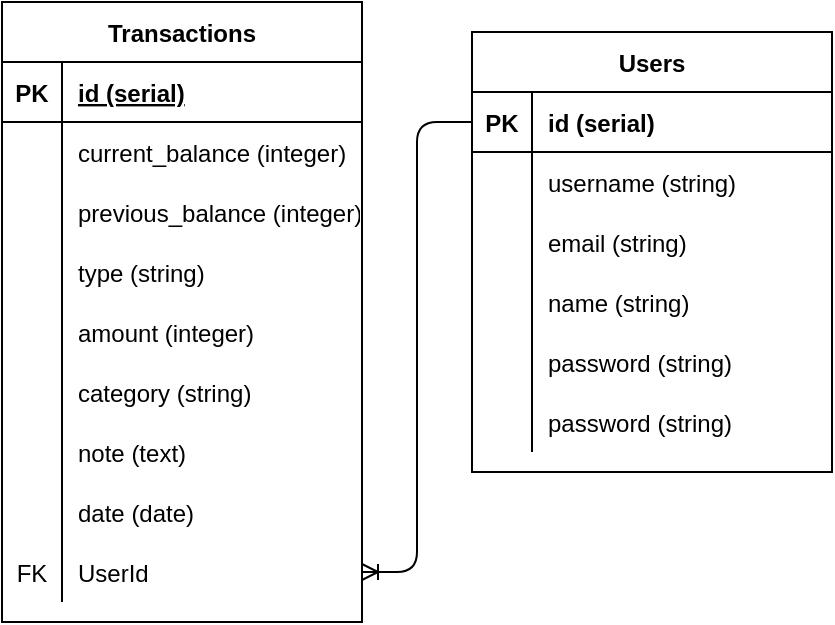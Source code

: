 <mxfile version="15.8.6" type="device"><diagram id="R2lEEEUBdFMjLlhIrx00" name="Page-1"><mxGraphModel dx="1736" dy="920" grid="1" gridSize="10" guides="1" tooltips="1" connect="1" arrows="1" fold="1" page="1" pageScale="1" pageWidth="850" pageHeight="1100" math="0" shadow="0" extFonts="Permanent Marker^https://fonts.googleapis.com/css?family=Permanent+Marker"><root><mxCell id="0"/><mxCell id="1" parent="0"/><mxCell id="lGJDE3sgPlNEBT9qvtVo-1" value="Users" style="shape=table;startSize=30;container=1;collapsible=1;childLayout=tableLayout;fixedRows=1;rowLines=0;fontStyle=1;align=center;resizeLast=1;" parent="1" vertex="1"><mxGeometry x="435" y="305" width="180" height="220" as="geometry"/></mxCell><mxCell id="lGJDE3sgPlNEBT9qvtVo-2" value="" style="shape=partialRectangle;collapsible=0;dropTarget=0;pointerEvents=0;fillColor=none;top=0;left=0;bottom=1;right=0;points=[[0,0.5],[1,0.5]];portConstraint=eastwest;" parent="lGJDE3sgPlNEBT9qvtVo-1" vertex="1"><mxGeometry y="30" width="180" height="30" as="geometry"/></mxCell><mxCell id="lGJDE3sgPlNEBT9qvtVo-3" value="PK" style="shape=partialRectangle;connectable=0;fillColor=none;top=0;left=0;bottom=0;right=0;fontStyle=1;overflow=hidden;" parent="lGJDE3sgPlNEBT9qvtVo-2" vertex="1"><mxGeometry width="30" height="30" as="geometry"><mxRectangle width="30" height="30" as="alternateBounds"/></mxGeometry></mxCell><mxCell id="lGJDE3sgPlNEBT9qvtVo-4" value="id (serial)" style="shape=partialRectangle;connectable=0;fillColor=none;top=0;left=0;bottom=0;right=0;align=left;spacingLeft=6;fontStyle=1;overflow=hidden;" parent="lGJDE3sgPlNEBT9qvtVo-2" vertex="1"><mxGeometry x="30" width="150" height="30" as="geometry"><mxRectangle width="150" height="30" as="alternateBounds"/></mxGeometry></mxCell><mxCell id="lGJDE3sgPlNEBT9qvtVo-5" value="" style="shape=partialRectangle;collapsible=0;dropTarget=0;pointerEvents=0;fillColor=none;top=0;left=0;bottom=0;right=0;points=[[0,0.5],[1,0.5]];portConstraint=eastwest;" parent="lGJDE3sgPlNEBT9qvtVo-1" vertex="1"><mxGeometry y="60" width="180" height="30" as="geometry"/></mxCell><mxCell id="lGJDE3sgPlNEBT9qvtVo-6" value="" style="shape=partialRectangle;connectable=0;fillColor=none;top=0;left=0;bottom=0;right=0;editable=1;overflow=hidden;" parent="lGJDE3sgPlNEBT9qvtVo-5" vertex="1"><mxGeometry width="30" height="30" as="geometry"><mxRectangle width="30" height="30" as="alternateBounds"/></mxGeometry></mxCell><mxCell id="lGJDE3sgPlNEBT9qvtVo-7" value="username (string)" style="shape=partialRectangle;connectable=0;fillColor=none;top=0;left=0;bottom=0;right=0;align=left;spacingLeft=6;overflow=hidden;" parent="lGJDE3sgPlNEBT9qvtVo-5" vertex="1"><mxGeometry x="30" width="150" height="30" as="geometry"><mxRectangle width="150" height="30" as="alternateBounds"/></mxGeometry></mxCell><mxCell id="lGJDE3sgPlNEBT9qvtVo-8" value="" style="shape=partialRectangle;collapsible=0;dropTarget=0;pointerEvents=0;fillColor=none;top=0;left=0;bottom=0;right=0;points=[[0,0.5],[1,0.5]];portConstraint=eastwest;" parent="lGJDE3sgPlNEBT9qvtVo-1" vertex="1"><mxGeometry y="90" width="180" height="30" as="geometry"/></mxCell><mxCell id="lGJDE3sgPlNEBT9qvtVo-9" value="" style="shape=partialRectangle;connectable=0;fillColor=none;top=0;left=0;bottom=0;right=0;editable=1;overflow=hidden;" parent="lGJDE3sgPlNEBT9qvtVo-8" vertex="1"><mxGeometry width="30" height="30" as="geometry"><mxRectangle width="30" height="30" as="alternateBounds"/></mxGeometry></mxCell><mxCell id="lGJDE3sgPlNEBT9qvtVo-10" value="email (string)" style="shape=partialRectangle;connectable=0;fillColor=none;top=0;left=0;bottom=0;right=0;align=left;spacingLeft=6;overflow=hidden;" parent="lGJDE3sgPlNEBT9qvtVo-8" vertex="1"><mxGeometry x="30" width="150" height="30" as="geometry"><mxRectangle width="150" height="30" as="alternateBounds"/></mxGeometry></mxCell><mxCell id="lGJDE3sgPlNEBT9qvtVo-11" value="" style="shape=partialRectangle;collapsible=0;dropTarget=0;pointerEvents=0;fillColor=none;top=0;left=0;bottom=0;right=0;points=[[0,0.5],[1,0.5]];portConstraint=eastwest;" parent="lGJDE3sgPlNEBT9qvtVo-1" vertex="1"><mxGeometry y="120" width="180" height="30" as="geometry"/></mxCell><mxCell id="lGJDE3sgPlNEBT9qvtVo-12" value="" style="shape=partialRectangle;connectable=0;fillColor=none;top=0;left=0;bottom=0;right=0;editable=1;overflow=hidden;" parent="lGJDE3sgPlNEBT9qvtVo-11" vertex="1"><mxGeometry width="30" height="30" as="geometry"><mxRectangle width="30" height="30" as="alternateBounds"/></mxGeometry></mxCell><mxCell id="lGJDE3sgPlNEBT9qvtVo-13" value="name (string)" style="shape=partialRectangle;connectable=0;fillColor=none;top=0;left=0;bottom=0;right=0;align=left;spacingLeft=6;overflow=hidden;" parent="lGJDE3sgPlNEBT9qvtVo-11" vertex="1"><mxGeometry x="30" width="150" height="30" as="geometry"><mxRectangle width="150" height="30" as="alternateBounds"/></mxGeometry></mxCell><mxCell id="lGJDE3sgPlNEBT9qvtVo-28" value="" style="shape=partialRectangle;collapsible=0;dropTarget=0;pointerEvents=0;fillColor=none;top=0;left=0;bottom=0;right=0;points=[[0,0.5],[1,0.5]];portConstraint=eastwest;" parent="lGJDE3sgPlNEBT9qvtVo-1" vertex="1"><mxGeometry y="150" width="180" height="30" as="geometry"/></mxCell><mxCell id="lGJDE3sgPlNEBT9qvtVo-29" value="" style="shape=partialRectangle;connectable=0;fillColor=none;top=0;left=0;bottom=0;right=0;editable=1;overflow=hidden;" parent="lGJDE3sgPlNEBT9qvtVo-28" vertex="1"><mxGeometry width="30" height="30" as="geometry"><mxRectangle width="30" height="30" as="alternateBounds"/></mxGeometry></mxCell><mxCell id="lGJDE3sgPlNEBT9qvtVo-30" value="password (string)" style="shape=partialRectangle;connectable=0;fillColor=none;top=0;left=0;bottom=0;right=0;align=left;spacingLeft=6;overflow=hidden;" parent="lGJDE3sgPlNEBT9qvtVo-28" vertex="1"><mxGeometry x="30" width="150" height="30" as="geometry"><mxRectangle width="150" height="30" as="alternateBounds"/></mxGeometry></mxCell><mxCell id="lGJDE3sgPlNEBT9qvtVo-47" value="" style="shape=partialRectangle;collapsible=0;dropTarget=0;pointerEvents=0;fillColor=none;top=0;left=0;bottom=0;right=0;points=[[0,0.5],[1,0.5]];portConstraint=eastwest;" parent="lGJDE3sgPlNEBT9qvtVo-1" vertex="1"><mxGeometry y="180" width="180" height="30" as="geometry"/></mxCell><mxCell id="lGJDE3sgPlNEBT9qvtVo-48" value="" style="shape=partialRectangle;connectable=0;fillColor=none;top=0;left=0;bottom=0;right=0;editable=1;overflow=hidden;" parent="lGJDE3sgPlNEBT9qvtVo-47" vertex="1"><mxGeometry width="30" height="30" as="geometry"><mxRectangle width="30" height="30" as="alternateBounds"/></mxGeometry></mxCell><mxCell id="lGJDE3sgPlNEBT9qvtVo-49" value="password (string)" style="shape=partialRectangle;connectable=0;fillColor=none;top=0;left=0;bottom=0;right=0;align=left;spacingLeft=6;overflow=hidden;" parent="lGJDE3sgPlNEBT9qvtVo-47" vertex="1"><mxGeometry x="30" width="150" height="30" as="geometry"><mxRectangle width="150" height="30" as="alternateBounds"/></mxGeometry></mxCell><mxCell id="lGJDE3sgPlNEBT9qvtVo-14" value="Transactions" style="shape=table;startSize=30;container=1;collapsible=1;childLayout=tableLayout;fixedRows=1;rowLines=0;fontStyle=1;align=center;resizeLast=1;" parent="1" vertex="1"><mxGeometry x="200" y="290" width="180" height="310" as="geometry"/></mxCell><mxCell id="lGJDE3sgPlNEBT9qvtVo-15" value="" style="shape=partialRectangle;collapsible=0;dropTarget=0;pointerEvents=0;fillColor=none;top=0;left=0;bottom=1;right=0;points=[[0,0.5],[1,0.5]];portConstraint=eastwest;" parent="lGJDE3sgPlNEBT9qvtVo-14" vertex="1"><mxGeometry y="30" width="180" height="30" as="geometry"/></mxCell><mxCell id="lGJDE3sgPlNEBT9qvtVo-16" value="PK" style="shape=partialRectangle;connectable=0;fillColor=none;top=0;left=0;bottom=0;right=0;fontStyle=1;overflow=hidden;" parent="lGJDE3sgPlNEBT9qvtVo-15" vertex="1"><mxGeometry width="30" height="30" as="geometry"><mxRectangle width="30" height="30" as="alternateBounds"/></mxGeometry></mxCell><mxCell id="lGJDE3sgPlNEBT9qvtVo-17" value="id (serial)" style="shape=partialRectangle;connectable=0;fillColor=none;top=0;left=0;bottom=0;right=0;align=left;spacingLeft=6;fontStyle=5;overflow=hidden;" parent="lGJDE3sgPlNEBT9qvtVo-15" vertex="1"><mxGeometry x="30" width="150" height="30" as="geometry"><mxRectangle width="150" height="30" as="alternateBounds"/></mxGeometry></mxCell><mxCell id="lGJDE3sgPlNEBT9qvtVo-38" value="" style="shape=partialRectangle;collapsible=0;dropTarget=0;pointerEvents=0;fillColor=none;top=0;left=0;bottom=0;right=0;points=[[0,0.5],[1,0.5]];portConstraint=eastwest;" parent="lGJDE3sgPlNEBT9qvtVo-14" vertex="1"><mxGeometry y="60" width="180" height="30" as="geometry"/></mxCell><mxCell id="lGJDE3sgPlNEBT9qvtVo-39" value="" style="shape=partialRectangle;connectable=0;fillColor=none;top=0;left=0;bottom=0;right=0;editable=1;overflow=hidden;" parent="lGJDE3sgPlNEBT9qvtVo-38" vertex="1"><mxGeometry width="30" height="30" as="geometry"><mxRectangle width="30" height="30" as="alternateBounds"/></mxGeometry></mxCell><mxCell id="lGJDE3sgPlNEBT9qvtVo-40" value="current_balance (integer)" style="shape=partialRectangle;connectable=0;fillColor=none;top=0;left=0;bottom=0;right=0;align=left;spacingLeft=6;overflow=hidden;" parent="lGJDE3sgPlNEBT9qvtVo-38" vertex="1"><mxGeometry x="30" width="150" height="30" as="geometry"><mxRectangle width="150" height="30" as="alternateBounds"/></mxGeometry></mxCell><mxCell id="lGJDE3sgPlNEBT9qvtVo-44" value="" style="shape=partialRectangle;collapsible=0;dropTarget=0;pointerEvents=0;fillColor=none;top=0;left=0;bottom=0;right=0;points=[[0,0.5],[1,0.5]];portConstraint=eastwest;" parent="lGJDE3sgPlNEBT9qvtVo-14" vertex="1"><mxGeometry y="90" width="180" height="30" as="geometry"/></mxCell><mxCell id="lGJDE3sgPlNEBT9qvtVo-45" value="" style="shape=partialRectangle;connectable=0;fillColor=none;top=0;left=0;bottom=0;right=0;editable=1;overflow=hidden;" parent="lGJDE3sgPlNEBT9qvtVo-44" vertex="1"><mxGeometry width="30" height="30" as="geometry"><mxRectangle width="30" height="30" as="alternateBounds"/></mxGeometry></mxCell><mxCell id="lGJDE3sgPlNEBT9qvtVo-46" value="previous_balance (integer)" style="shape=partialRectangle;connectable=0;fillColor=none;top=0;left=0;bottom=0;right=0;align=left;spacingLeft=6;overflow=hidden;" parent="lGJDE3sgPlNEBT9qvtVo-44" vertex="1"><mxGeometry x="30" width="150" height="30" as="geometry"><mxRectangle width="150" height="30" as="alternateBounds"/></mxGeometry></mxCell><mxCell id="lGJDE3sgPlNEBT9qvtVo-18" value="" style="shape=partialRectangle;collapsible=0;dropTarget=0;pointerEvents=0;fillColor=none;top=0;left=0;bottom=0;right=0;points=[[0,0.5],[1,0.5]];portConstraint=eastwest;" parent="lGJDE3sgPlNEBT9qvtVo-14" vertex="1"><mxGeometry y="120" width="180" height="30" as="geometry"/></mxCell><mxCell id="lGJDE3sgPlNEBT9qvtVo-19" value="" style="shape=partialRectangle;connectable=0;fillColor=none;top=0;left=0;bottom=0;right=0;editable=1;overflow=hidden;" parent="lGJDE3sgPlNEBT9qvtVo-18" vertex="1"><mxGeometry width="30" height="30" as="geometry"><mxRectangle width="30" height="30" as="alternateBounds"/></mxGeometry></mxCell><mxCell id="lGJDE3sgPlNEBT9qvtVo-20" value="type (string)" style="shape=partialRectangle;connectable=0;fillColor=none;top=0;left=0;bottom=0;right=0;align=left;spacingLeft=6;overflow=hidden;" parent="lGJDE3sgPlNEBT9qvtVo-18" vertex="1"><mxGeometry x="30" width="150" height="30" as="geometry"><mxRectangle width="150" height="30" as="alternateBounds"/></mxGeometry></mxCell><mxCell id="lGJDE3sgPlNEBT9qvtVo-41" value="" style="shape=partialRectangle;collapsible=0;dropTarget=0;pointerEvents=0;fillColor=none;top=0;left=0;bottom=0;right=0;points=[[0,0.5],[1,0.5]];portConstraint=eastwest;" parent="lGJDE3sgPlNEBT9qvtVo-14" vertex="1"><mxGeometry y="150" width="180" height="30" as="geometry"/></mxCell><mxCell id="lGJDE3sgPlNEBT9qvtVo-42" value="" style="shape=partialRectangle;connectable=0;fillColor=none;top=0;left=0;bottom=0;right=0;editable=1;overflow=hidden;" parent="lGJDE3sgPlNEBT9qvtVo-41" vertex="1"><mxGeometry width="30" height="30" as="geometry"><mxRectangle width="30" height="30" as="alternateBounds"/></mxGeometry></mxCell><mxCell id="lGJDE3sgPlNEBT9qvtVo-43" value="amount (integer)" style="shape=partialRectangle;connectable=0;fillColor=none;top=0;left=0;bottom=0;right=0;align=left;spacingLeft=6;overflow=hidden;" parent="lGJDE3sgPlNEBT9qvtVo-41" vertex="1"><mxGeometry x="30" width="150" height="30" as="geometry"><mxRectangle width="150" height="30" as="alternateBounds"/></mxGeometry></mxCell><mxCell id="lGJDE3sgPlNEBT9qvtVo-21" value="" style="shape=partialRectangle;collapsible=0;dropTarget=0;pointerEvents=0;fillColor=none;top=0;left=0;bottom=0;right=0;points=[[0,0.5],[1,0.5]];portConstraint=eastwest;" parent="lGJDE3sgPlNEBT9qvtVo-14" vertex="1"><mxGeometry y="180" width="180" height="30" as="geometry"/></mxCell><mxCell id="lGJDE3sgPlNEBT9qvtVo-22" value="" style="shape=partialRectangle;connectable=0;fillColor=none;top=0;left=0;bottom=0;right=0;editable=1;overflow=hidden;" parent="lGJDE3sgPlNEBT9qvtVo-21" vertex="1"><mxGeometry width="30" height="30" as="geometry"><mxRectangle width="30" height="30" as="alternateBounds"/></mxGeometry></mxCell><mxCell id="lGJDE3sgPlNEBT9qvtVo-23" value="category (string)" style="shape=partialRectangle;connectable=0;fillColor=none;top=0;left=0;bottom=0;right=0;align=left;spacingLeft=6;overflow=hidden;" parent="lGJDE3sgPlNEBT9qvtVo-21" vertex="1"><mxGeometry x="30" width="150" height="30" as="geometry"><mxRectangle width="150" height="30" as="alternateBounds"/></mxGeometry></mxCell><mxCell id="lGJDE3sgPlNEBT9qvtVo-24" value="" style="shape=partialRectangle;collapsible=0;dropTarget=0;pointerEvents=0;fillColor=none;top=0;left=0;bottom=0;right=0;points=[[0,0.5],[1,0.5]];portConstraint=eastwest;" parent="lGJDE3sgPlNEBT9qvtVo-14" vertex="1"><mxGeometry y="210" width="180" height="30" as="geometry"/></mxCell><mxCell id="lGJDE3sgPlNEBT9qvtVo-25" value="" style="shape=partialRectangle;connectable=0;fillColor=none;top=0;left=0;bottom=0;right=0;editable=1;overflow=hidden;" parent="lGJDE3sgPlNEBT9qvtVo-24" vertex="1"><mxGeometry width="30" height="30" as="geometry"><mxRectangle width="30" height="30" as="alternateBounds"/></mxGeometry></mxCell><mxCell id="lGJDE3sgPlNEBT9qvtVo-26" value="note (text)" style="shape=partialRectangle;connectable=0;fillColor=none;top=0;left=0;bottom=0;right=0;align=left;spacingLeft=6;overflow=hidden;" parent="lGJDE3sgPlNEBT9qvtVo-24" vertex="1"><mxGeometry x="30" width="150" height="30" as="geometry"><mxRectangle width="150" height="30" as="alternateBounds"/></mxGeometry></mxCell><mxCell id="lGJDE3sgPlNEBT9qvtVo-31" value="" style="shape=partialRectangle;collapsible=0;dropTarget=0;pointerEvents=0;fillColor=none;top=0;left=0;bottom=0;right=0;points=[[0,0.5],[1,0.5]];portConstraint=eastwest;" parent="lGJDE3sgPlNEBT9qvtVo-14" vertex="1"><mxGeometry y="240" width="180" height="30" as="geometry"/></mxCell><mxCell id="lGJDE3sgPlNEBT9qvtVo-32" value="" style="shape=partialRectangle;connectable=0;fillColor=none;top=0;left=0;bottom=0;right=0;editable=1;overflow=hidden;" parent="lGJDE3sgPlNEBT9qvtVo-31" vertex="1"><mxGeometry width="30" height="30" as="geometry"><mxRectangle width="30" height="30" as="alternateBounds"/></mxGeometry></mxCell><mxCell id="lGJDE3sgPlNEBT9qvtVo-33" value="date (date)" style="shape=partialRectangle;connectable=0;fillColor=none;top=0;left=0;bottom=0;right=0;align=left;spacingLeft=6;overflow=hidden;" parent="lGJDE3sgPlNEBT9qvtVo-31" vertex="1"><mxGeometry x="30" width="150" height="30" as="geometry"><mxRectangle width="150" height="30" as="alternateBounds"/></mxGeometry></mxCell><mxCell id="lGJDE3sgPlNEBT9qvtVo-34" value="" style="shape=partialRectangle;collapsible=0;dropTarget=0;pointerEvents=0;fillColor=none;top=0;left=0;bottom=0;right=0;points=[[0,0.5],[1,0.5]];portConstraint=eastwest;" parent="lGJDE3sgPlNEBT9qvtVo-14" vertex="1"><mxGeometry y="270" width="180" height="30" as="geometry"/></mxCell><mxCell id="lGJDE3sgPlNEBT9qvtVo-35" value="FK" style="shape=partialRectangle;connectable=0;fillColor=none;top=0;left=0;bottom=0;right=0;fontStyle=0;overflow=hidden;" parent="lGJDE3sgPlNEBT9qvtVo-34" vertex="1"><mxGeometry width="30" height="30" as="geometry"><mxRectangle width="30" height="30" as="alternateBounds"/></mxGeometry></mxCell><mxCell id="lGJDE3sgPlNEBT9qvtVo-36" value="UserId" style="shape=partialRectangle;connectable=0;fillColor=none;top=0;left=0;bottom=0;right=0;align=left;spacingLeft=6;fontStyle=0;overflow=hidden;" parent="lGJDE3sgPlNEBT9qvtVo-34" vertex="1"><mxGeometry x="30" width="150" height="30" as="geometry"><mxRectangle width="150" height="30" as="alternateBounds"/></mxGeometry></mxCell><mxCell id="lGJDE3sgPlNEBT9qvtVo-37" style="edgeStyle=orthogonalEdgeStyle;rounded=1;orthogonalLoop=1;jettySize=auto;html=1;entryX=1;entryY=0.5;entryDx=0;entryDy=0;endArrow=ERoneToMany;endFill=0;" parent="1" source="lGJDE3sgPlNEBT9qvtVo-2" target="lGJDE3sgPlNEBT9qvtVo-34" edge="1"><mxGeometry relative="1" as="geometry"/></mxCell></root></mxGraphModel></diagram></mxfile>